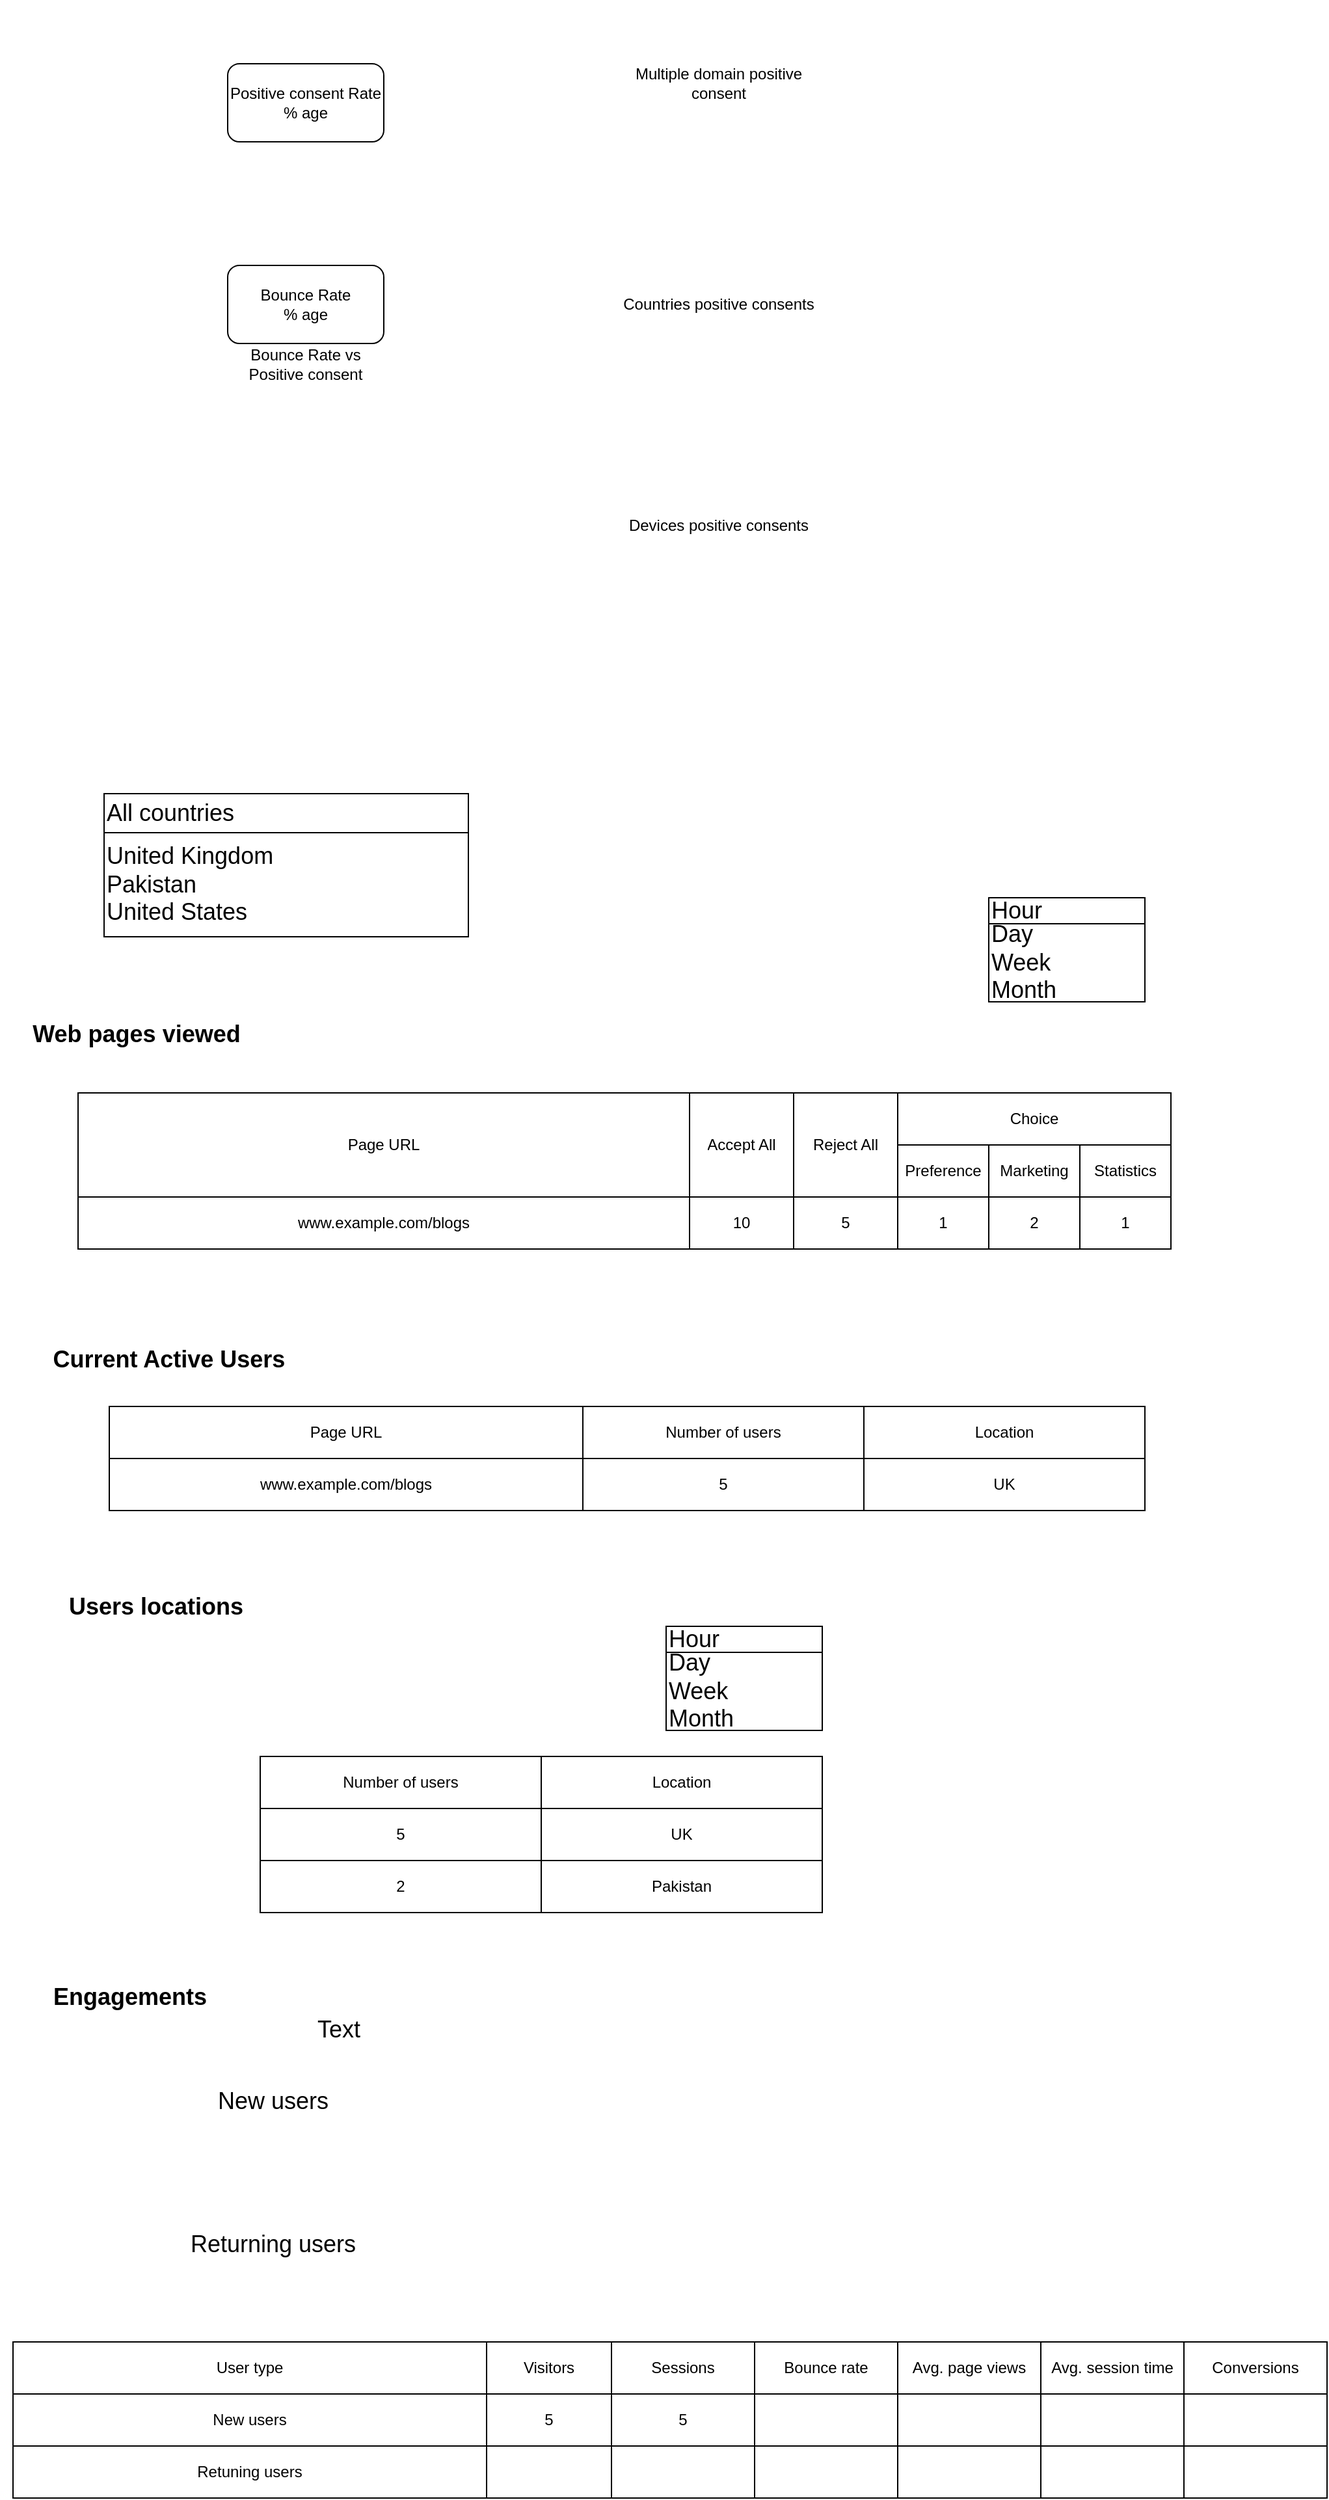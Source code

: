 <mxfile version="16.2.6" type="device"><diagram id="kST_x-yTh0hfSXZI16Aq" name="Page-1"><mxGraphModel dx="868" dy="482" grid="1" gridSize="10" guides="1" tooltips="1" connect="1" arrows="1" fold="1" page="1" pageScale="1" pageWidth="1169" pageHeight="827" math="0" shadow="0"><root><mxCell id="0"/><mxCell id="1" parent="0"/><mxCell id="CYPO5zu68g5ijzxsiNV8-1" value="Bounce Rate&lt;br&gt;% age" style="rounded=1;whiteSpace=wrap;html=1;" vertex="1" parent="1"><mxGeometry x="245" y="284" width="120" height="60" as="geometry"/></mxCell><mxCell id="CYPO5zu68g5ijzxsiNV8-3" value="Bounce Rate vs Positive consent" style="text;html=1;strokeColor=none;fillColor=none;align=center;verticalAlign=middle;whiteSpace=wrap;rounded=0;" vertex="1" parent="1"><mxGeometry x="240" y="345" width="130" height="30" as="geometry"/></mxCell><mxCell id="CYPO5zu68g5ijzxsiNV8-4" value="" style="shape=image;html=1;verticalAlign=top;verticalLabelPosition=bottom;labelBackgroundColor=#ffffff;imageAspect=0;aspect=fixed;image=https://cdn0.iconfinder.com/data/icons/business-collection-2027/60/pie-chart-6-128.png" vertex="1" parent="1"><mxGeometry x="760" y="80" width="128" height="128" as="geometry"/></mxCell><mxCell id="CYPO5zu68g5ijzxsiNV8-5" value="Multiple domain positive consent" style="text;html=1;strokeColor=none;fillColor=none;align=center;verticalAlign=middle;whiteSpace=wrap;rounded=0;" vertex="1" parent="1"><mxGeometry x="540" y="129" width="165" height="30" as="geometry"/></mxCell><mxCell id="CYPO5zu68g5ijzxsiNV8-6" value="" style="shape=image;html=1;verticalAlign=top;verticalLabelPosition=bottom;labelBackgroundColor=#ffffff;imageAspect=0;aspect=fixed;image=https://cdn0.iconfinder.com/data/icons/business-collection-2027/60/pie-chart-6-128.png" vertex="1" parent="1"><mxGeometry x="760" y="250" width="128" height="128" as="geometry"/></mxCell><mxCell id="CYPO5zu68g5ijzxsiNV8-7" value="Countries positive consents" style="text;html=1;strokeColor=none;fillColor=none;align=center;verticalAlign=middle;whiteSpace=wrap;rounded=0;" vertex="1" parent="1"><mxGeometry x="540" y="299" width="165" height="30" as="geometry"/></mxCell><mxCell id="CYPO5zu68g5ijzxsiNV8-8" value="" style="shape=image;html=1;verticalAlign=top;verticalLabelPosition=bottom;labelBackgroundColor=#ffffff;imageAspect=0;aspect=fixed;image=https://cdn0.iconfinder.com/data/icons/business-collection-2027/60/pie-chart-6-128.png" vertex="1" parent="1"><mxGeometry x="760" y="420" width="128" height="128" as="geometry"/></mxCell><mxCell id="CYPO5zu68g5ijzxsiNV8-9" value="Devices positive consents" style="text;html=1;strokeColor=none;fillColor=none;align=center;verticalAlign=middle;whiteSpace=wrap;rounded=0;" vertex="1" parent="1"><mxGeometry x="540" y="469" width="165" height="30" as="geometry"/></mxCell><mxCell id="CYPO5zu68g5ijzxsiNV8-10" value="&lt;font style=&quot;font-size: 18px&quot;&gt;&lt;b&gt;Web pages viewed&lt;/b&gt;&lt;/font&gt;" style="text;html=1;strokeColor=none;fillColor=none;align=center;verticalAlign=middle;whiteSpace=wrap;rounded=0;" vertex="1" parent="1"><mxGeometry x="90" y="860" width="170" height="30" as="geometry"/></mxCell><mxCell id="CYPO5zu68g5ijzxsiNV8-11" value="" style="shape=table;html=1;whiteSpace=wrap;startSize=0;container=1;collapsible=0;childLayout=tableLayout;" vertex="1" parent="1"><mxGeometry x="130" y="920" width="840" height="120" as="geometry"/></mxCell><mxCell id="CYPO5zu68g5ijzxsiNV8-12" value="" style="shape=tableRow;horizontal=0;startSize=0;swimlaneHead=0;swimlaneBody=0;top=0;left=0;bottom=0;right=0;collapsible=0;dropTarget=0;fillColor=none;points=[[0,0.5],[1,0.5]];portConstraint=eastwest;" vertex="1" parent="CYPO5zu68g5ijzxsiNV8-11"><mxGeometry width="840" height="40" as="geometry"/></mxCell><mxCell id="CYPO5zu68g5ijzxsiNV8-13" value="Page URL" style="shape=partialRectangle;html=1;whiteSpace=wrap;connectable=0;fillColor=none;top=0;left=0;bottom=0;right=0;overflow=hidden;rowspan=2;colspan=1;" vertex="1" parent="CYPO5zu68g5ijzxsiNV8-12"><mxGeometry width="470" height="80" as="geometry"><mxRectangle width="470" height="40" as="alternateBounds"/></mxGeometry></mxCell><mxCell id="CYPO5zu68g5ijzxsiNV8-14" value="Accept All" style="shape=partialRectangle;html=1;whiteSpace=wrap;connectable=0;fillColor=none;top=0;left=0;bottom=0;right=0;overflow=hidden;rowspan=2;colspan=1;" vertex="1" parent="CYPO5zu68g5ijzxsiNV8-12"><mxGeometry x="470" width="80" height="80" as="geometry"><mxRectangle width="80" height="40" as="alternateBounds"/></mxGeometry></mxCell><mxCell id="CYPO5zu68g5ijzxsiNV8-15" value="Reject All" style="shape=partialRectangle;html=1;whiteSpace=wrap;connectable=0;fillColor=none;top=0;left=0;bottom=0;right=0;overflow=hidden;rowspan=2;colspan=1;" vertex="1" parent="CYPO5zu68g5ijzxsiNV8-12"><mxGeometry x="550" width="80" height="80" as="geometry"><mxRectangle width="80" height="40" as="alternateBounds"/></mxGeometry></mxCell><mxCell id="CYPO5zu68g5ijzxsiNV8-24" value="Choice" style="shape=partialRectangle;html=1;whiteSpace=wrap;connectable=0;fillColor=none;top=0;left=0;bottom=0;right=0;overflow=hidden;rowspan=1;colspan=3;" vertex="1" parent="CYPO5zu68g5ijzxsiNV8-12"><mxGeometry x="630" width="210" height="40" as="geometry"><mxRectangle width="70" height="40" as="alternateBounds"/></mxGeometry></mxCell><mxCell id="CYPO5zu68g5ijzxsiNV8-27" style="shape=partialRectangle;html=1;whiteSpace=wrap;connectable=0;fillColor=none;top=0;left=0;bottom=0;right=0;overflow=hidden;" vertex="1" visible="0" parent="CYPO5zu68g5ijzxsiNV8-12"><mxGeometry x="700" width="70" height="40" as="geometry"><mxRectangle width="70" height="40" as="alternateBounds"/></mxGeometry></mxCell><mxCell id="CYPO5zu68g5ijzxsiNV8-30" style="shape=partialRectangle;html=1;whiteSpace=wrap;connectable=0;fillColor=none;top=0;left=0;bottom=0;right=0;overflow=hidden;" vertex="1" visible="0" parent="CYPO5zu68g5ijzxsiNV8-12"><mxGeometry x="770" width="70" height="40" as="geometry"><mxRectangle width="70" height="40" as="alternateBounds"/></mxGeometry></mxCell><mxCell id="CYPO5zu68g5ijzxsiNV8-16" value="" style="shape=tableRow;horizontal=0;startSize=0;swimlaneHead=0;swimlaneBody=0;top=0;left=0;bottom=0;right=0;collapsible=0;dropTarget=0;fillColor=none;points=[[0,0.5],[1,0.5]];portConstraint=eastwest;" vertex="1" parent="CYPO5zu68g5ijzxsiNV8-11"><mxGeometry y="40" width="840" height="40" as="geometry"/></mxCell><mxCell id="CYPO5zu68g5ijzxsiNV8-17" value="" style="shape=partialRectangle;html=1;whiteSpace=wrap;connectable=0;fillColor=none;top=0;left=0;bottom=0;right=0;overflow=hidden;" vertex="1" visible="0" parent="CYPO5zu68g5ijzxsiNV8-16"><mxGeometry width="470" height="40" as="geometry"><mxRectangle width="470" height="40" as="alternateBounds"/></mxGeometry></mxCell><mxCell id="CYPO5zu68g5ijzxsiNV8-18" value="" style="shape=partialRectangle;html=1;whiteSpace=wrap;connectable=0;fillColor=none;top=0;left=0;bottom=0;right=0;overflow=hidden;" vertex="1" visible="0" parent="CYPO5zu68g5ijzxsiNV8-16"><mxGeometry x="470" width="80" height="40" as="geometry"><mxRectangle width="80" height="40" as="alternateBounds"/></mxGeometry></mxCell><mxCell id="CYPO5zu68g5ijzxsiNV8-19" value="" style="shape=partialRectangle;html=1;whiteSpace=wrap;connectable=0;fillColor=none;top=0;left=0;bottom=0;right=0;overflow=hidden;" vertex="1" visible="0" parent="CYPO5zu68g5ijzxsiNV8-16"><mxGeometry x="550" width="80" height="40" as="geometry"><mxRectangle width="80" height="40" as="alternateBounds"/></mxGeometry></mxCell><mxCell id="CYPO5zu68g5ijzxsiNV8-25" value="Preference" style="shape=partialRectangle;html=1;whiteSpace=wrap;connectable=0;fillColor=none;top=0;left=0;bottom=0;right=0;overflow=hidden;" vertex="1" parent="CYPO5zu68g5ijzxsiNV8-16"><mxGeometry x="630" width="70" height="40" as="geometry"><mxRectangle width="70" height="40" as="alternateBounds"/></mxGeometry></mxCell><mxCell id="CYPO5zu68g5ijzxsiNV8-28" value="Marketing" style="shape=partialRectangle;html=1;whiteSpace=wrap;connectable=0;fillColor=none;top=0;left=0;bottom=0;right=0;overflow=hidden;" vertex="1" parent="CYPO5zu68g5ijzxsiNV8-16"><mxGeometry x="700" width="70" height="40" as="geometry"><mxRectangle width="70" height="40" as="alternateBounds"/></mxGeometry></mxCell><mxCell id="CYPO5zu68g5ijzxsiNV8-31" value="Statistics" style="shape=partialRectangle;html=1;whiteSpace=wrap;connectable=0;fillColor=none;top=0;left=0;bottom=0;right=0;overflow=hidden;" vertex="1" parent="CYPO5zu68g5ijzxsiNV8-16"><mxGeometry x="770" width="70" height="40" as="geometry"><mxRectangle width="70" height="40" as="alternateBounds"/></mxGeometry></mxCell><mxCell id="CYPO5zu68g5ijzxsiNV8-20" value="" style="shape=tableRow;horizontal=0;startSize=0;swimlaneHead=0;swimlaneBody=0;top=0;left=0;bottom=0;right=0;collapsible=0;dropTarget=0;fillColor=none;points=[[0,0.5],[1,0.5]];portConstraint=eastwest;" vertex="1" parent="CYPO5zu68g5ijzxsiNV8-11"><mxGeometry y="80" width="840" height="40" as="geometry"/></mxCell><mxCell id="CYPO5zu68g5ijzxsiNV8-21" value="www.example.com/blogs" style="shape=partialRectangle;html=1;whiteSpace=wrap;connectable=0;fillColor=none;top=0;left=0;bottom=0;right=0;overflow=hidden;" vertex="1" parent="CYPO5zu68g5ijzxsiNV8-20"><mxGeometry width="470" height="40" as="geometry"><mxRectangle width="470" height="40" as="alternateBounds"/></mxGeometry></mxCell><mxCell id="CYPO5zu68g5ijzxsiNV8-22" value="10" style="shape=partialRectangle;html=1;whiteSpace=wrap;connectable=0;fillColor=none;top=0;left=0;bottom=0;right=0;overflow=hidden;" vertex="1" parent="CYPO5zu68g5ijzxsiNV8-20"><mxGeometry x="470" width="80" height="40" as="geometry"><mxRectangle width="80" height="40" as="alternateBounds"/></mxGeometry></mxCell><mxCell id="CYPO5zu68g5ijzxsiNV8-23" value="5" style="shape=partialRectangle;html=1;whiteSpace=wrap;connectable=0;fillColor=none;top=0;left=0;bottom=0;right=0;overflow=hidden;pointerEvents=1;" vertex="1" parent="CYPO5zu68g5ijzxsiNV8-20"><mxGeometry x="550" width="80" height="40" as="geometry"><mxRectangle width="80" height="40" as="alternateBounds"/></mxGeometry></mxCell><mxCell id="CYPO5zu68g5ijzxsiNV8-26" value="1" style="shape=partialRectangle;html=1;whiteSpace=wrap;connectable=0;fillColor=none;top=0;left=0;bottom=0;right=0;overflow=hidden;pointerEvents=1;" vertex="1" parent="CYPO5zu68g5ijzxsiNV8-20"><mxGeometry x="630" width="70" height="40" as="geometry"><mxRectangle width="70" height="40" as="alternateBounds"/></mxGeometry></mxCell><mxCell id="CYPO5zu68g5ijzxsiNV8-29" value="2" style="shape=partialRectangle;html=1;whiteSpace=wrap;connectable=0;fillColor=none;top=0;left=0;bottom=0;right=0;overflow=hidden;pointerEvents=1;" vertex="1" parent="CYPO5zu68g5ijzxsiNV8-20"><mxGeometry x="700" width="70" height="40" as="geometry"><mxRectangle width="70" height="40" as="alternateBounds"/></mxGeometry></mxCell><mxCell id="CYPO5zu68g5ijzxsiNV8-32" value="1" style="shape=partialRectangle;html=1;whiteSpace=wrap;connectable=0;fillColor=none;top=0;left=0;bottom=0;right=0;overflow=hidden;pointerEvents=1;" vertex="1" parent="CYPO5zu68g5ijzxsiNV8-20"><mxGeometry x="770" width="70" height="40" as="geometry"><mxRectangle width="70" height="40" as="alternateBounds"/></mxGeometry></mxCell><mxCell id="CYPO5zu68g5ijzxsiNV8-34" value="" style="shape=image;html=1;verticalAlign=top;verticalLabelPosition=bottom;labelBackgroundColor=#ffffff;imageAspect=0;aspect=fixed;image=https://cdn2.iconfinder.com/data/icons/whcompare-isometric-web-hosting-servers/50/connected-globe-128.png;fontSize=18;" vertex="1" parent="1"><mxGeometry x="520" y="630" width="220" height="220" as="geometry"/></mxCell><mxCell id="CYPO5zu68g5ijzxsiNV8-35" value="All countries" style="rounded=0;whiteSpace=wrap;html=1;fontSize=18;align=left;" vertex="1" parent="1"><mxGeometry x="150" y="690" width="280" height="30" as="geometry"/></mxCell><mxCell id="CYPO5zu68g5ijzxsiNV8-36" value="" style="shape=image;html=1;verticalAlign=top;verticalLabelPosition=bottom;labelBackgroundColor=#ffffff;imageAspect=0;aspect=fixed;image=https://cdn2.iconfinder.com/data/icons/navigation-set-arrows-part-two/32/Arrow_Drop_Down_Circle-128.png;fontSize=18;" vertex="1" parent="1"><mxGeometry x="400" y="690" width="30" height="30" as="geometry"/></mxCell><mxCell id="CYPO5zu68g5ijzxsiNV8-38" value="United Kingdom&lt;br&gt;Pakistan&lt;br&gt;United States" style="rounded=0;whiteSpace=wrap;html=1;fontSize=18;align=left;" vertex="1" parent="1"><mxGeometry x="150" y="720" width="280" height="80" as="geometry"/></mxCell><mxCell id="CYPO5zu68g5ijzxsiNV8-42" value="" style="edgeStyle=orthogonalEdgeStyle;rounded=0;orthogonalLoop=1;jettySize=auto;html=1;fontSize=18;" edge="1" parent="1" source="CYPO5zu68g5ijzxsiNV8-39" target="CYPO5zu68g5ijzxsiNV8-41"><mxGeometry relative="1" as="geometry"/></mxCell><mxCell id="CYPO5zu68g5ijzxsiNV8-39" value="Hour" style="rounded=0;whiteSpace=wrap;html=1;fontSize=18;align=left;" vertex="1" parent="1"><mxGeometry x="830" y="770" width="120" height="20" as="geometry"/></mxCell><mxCell id="CYPO5zu68g5ijzxsiNV8-40" value="" style="shape=image;html=1;verticalAlign=top;verticalLabelPosition=bottom;labelBackgroundColor=#ffffff;imageAspect=0;aspect=fixed;image=https://cdn2.iconfinder.com/data/icons/navigation-set-arrows-part-two/32/Arrow_Drop_Down_Circle-128.png;fontSize=18;" vertex="1" parent="1"><mxGeometry x="930" y="770" width="20" height="20" as="geometry"/></mxCell><mxCell id="CYPO5zu68g5ijzxsiNV8-41" value="Day&lt;br&gt;Week&lt;br&gt;Month" style="rounded=0;whiteSpace=wrap;html=1;fontSize=18;align=left;" vertex="1" parent="1"><mxGeometry x="830" y="790" width="120" height="60" as="geometry"/></mxCell><mxCell id="CYPO5zu68g5ijzxsiNV8-43" value="Positive consent Rate&lt;br&gt;% age" style="rounded=1;whiteSpace=wrap;html=1;" vertex="1" parent="1"><mxGeometry x="245" y="129" width="120" height="60" as="geometry"/></mxCell><mxCell id="CYPO5zu68g5ijzxsiNV8-44" value="" style="shape=table;html=1;whiteSpace=wrap;startSize=0;container=1;collapsible=0;childLayout=tableLayout;" vertex="1" parent="1"><mxGeometry x="154" y="1161" width="796" height="80" as="geometry"/></mxCell><mxCell id="CYPO5zu68g5ijzxsiNV8-45" value="" style="shape=tableRow;horizontal=0;startSize=0;swimlaneHead=0;swimlaneBody=0;top=0;left=0;bottom=0;right=0;collapsible=0;dropTarget=0;fillColor=none;points=[[0,0.5],[1,0.5]];portConstraint=eastwest;" vertex="1" parent="CYPO5zu68g5ijzxsiNV8-44"><mxGeometry width="796" height="40" as="geometry"/></mxCell><mxCell id="CYPO5zu68g5ijzxsiNV8-46" value="Page URL" style="shape=partialRectangle;html=1;whiteSpace=wrap;connectable=0;fillColor=none;top=0;left=0;bottom=0;right=0;overflow=hidden;" vertex="1" parent="CYPO5zu68g5ijzxsiNV8-45"><mxGeometry width="364" height="40" as="geometry"><mxRectangle width="364" height="40" as="alternateBounds"/></mxGeometry></mxCell><mxCell id="CYPO5zu68g5ijzxsiNV8-48" value="Number of users" style="shape=partialRectangle;html=1;whiteSpace=wrap;connectable=0;fillColor=none;top=0;left=0;bottom=0;right=0;overflow=hidden;" vertex="1" parent="CYPO5zu68g5ijzxsiNV8-45"><mxGeometry x="364" width="216" height="40" as="geometry"><mxRectangle width="216" height="40" as="alternateBounds"/></mxGeometry></mxCell><mxCell id="CYPO5zu68g5ijzxsiNV8-67" value="Location" style="shape=partialRectangle;html=1;whiteSpace=wrap;connectable=0;fillColor=none;top=0;left=0;bottom=0;right=0;overflow=hidden;" vertex="1" parent="CYPO5zu68g5ijzxsiNV8-45"><mxGeometry x="580" width="216" height="40" as="geometry"><mxRectangle width="216" height="40" as="alternateBounds"/></mxGeometry></mxCell><mxCell id="CYPO5zu68g5ijzxsiNV8-59" value="" style="shape=tableRow;horizontal=0;startSize=0;swimlaneHead=0;swimlaneBody=0;top=0;left=0;bottom=0;right=0;collapsible=0;dropTarget=0;fillColor=none;points=[[0,0.5],[1,0.5]];portConstraint=eastwest;" vertex="1" parent="CYPO5zu68g5ijzxsiNV8-44"><mxGeometry y="40" width="796" height="40" as="geometry"/></mxCell><mxCell id="CYPO5zu68g5ijzxsiNV8-60" value="www.example.com/blogs" style="shape=partialRectangle;html=1;whiteSpace=wrap;connectable=0;fillColor=none;top=0;left=0;bottom=0;right=0;overflow=hidden;" vertex="1" parent="CYPO5zu68g5ijzxsiNV8-59"><mxGeometry width="364" height="40" as="geometry"><mxRectangle width="364" height="40" as="alternateBounds"/></mxGeometry></mxCell><mxCell id="CYPO5zu68g5ijzxsiNV8-62" value="5" style="shape=partialRectangle;html=1;whiteSpace=wrap;connectable=0;fillColor=none;top=0;left=0;bottom=0;right=0;overflow=hidden;pointerEvents=1;" vertex="1" parent="CYPO5zu68g5ijzxsiNV8-59"><mxGeometry x="364" width="216" height="40" as="geometry"><mxRectangle width="216" height="40" as="alternateBounds"/></mxGeometry></mxCell><mxCell id="CYPO5zu68g5ijzxsiNV8-68" value="UK" style="shape=partialRectangle;html=1;whiteSpace=wrap;connectable=0;fillColor=none;top=0;left=0;bottom=0;right=0;overflow=hidden;pointerEvents=1;" vertex="1" parent="CYPO5zu68g5ijzxsiNV8-59"><mxGeometry x="580" width="216" height="40" as="geometry"><mxRectangle width="216" height="40" as="alternateBounds"/></mxGeometry></mxCell><mxCell id="CYPO5zu68g5ijzxsiNV8-66" value="&lt;font style=&quot;font-size: 18px&quot;&gt;&lt;b&gt;Current Active Users&lt;/b&gt;&lt;/font&gt;" style="text;html=1;strokeColor=none;fillColor=none;align=center;verticalAlign=middle;whiteSpace=wrap;rounded=0;" vertex="1" parent="1"><mxGeometry x="100" y="1110" width="200" height="30" as="geometry"/></mxCell><mxCell id="CYPO5zu68g5ijzxsiNV8-69" value="&lt;font style=&quot;font-size: 18px&quot;&gt;&lt;b&gt;Users locations&lt;/b&gt;&lt;/font&gt;" style="text;html=1;strokeColor=none;fillColor=none;align=center;verticalAlign=middle;whiteSpace=wrap;rounded=0;" vertex="1" parent="1"><mxGeometry x="90" y="1300" width="200" height="30" as="geometry"/></mxCell><mxCell id="CYPO5zu68g5ijzxsiNV8-70" value="" style="shape=table;html=1;whiteSpace=wrap;startSize=0;container=1;collapsible=0;childLayout=tableLayout;" vertex="1" parent="1"><mxGeometry x="270" y="1430" width="432" height="120" as="geometry"/></mxCell><mxCell id="CYPO5zu68g5ijzxsiNV8-71" value="" style="shape=tableRow;horizontal=0;startSize=0;swimlaneHead=0;swimlaneBody=0;top=0;left=0;bottom=0;right=0;collapsible=0;dropTarget=0;fillColor=none;points=[[0,0.5],[1,0.5]];portConstraint=eastwest;" vertex="1" parent="CYPO5zu68g5ijzxsiNV8-70"><mxGeometry width="432" height="40" as="geometry"/></mxCell><mxCell id="CYPO5zu68g5ijzxsiNV8-73" value="Number of users" style="shape=partialRectangle;html=1;whiteSpace=wrap;connectable=0;fillColor=none;top=0;left=0;bottom=0;right=0;overflow=hidden;" vertex="1" parent="CYPO5zu68g5ijzxsiNV8-71"><mxGeometry width="216" height="40" as="geometry"><mxRectangle width="216" height="40" as="alternateBounds"/></mxGeometry></mxCell><mxCell id="CYPO5zu68g5ijzxsiNV8-74" value="Location" style="shape=partialRectangle;html=1;whiteSpace=wrap;connectable=0;fillColor=none;top=0;left=0;bottom=0;right=0;overflow=hidden;" vertex="1" parent="CYPO5zu68g5ijzxsiNV8-71"><mxGeometry x="216" width="216" height="40" as="geometry"><mxRectangle width="216" height="40" as="alternateBounds"/></mxGeometry></mxCell><mxCell id="CYPO5zu68g5ijzxsiNV8-75" value="" style="shape=tableRow;horizontal=0;startSize=0;swimlaneHead=0;swimlaneBody=0;top=0;left=0;bottom=0;right=0;collapsible=0;dropTarget=0;fillColor=none;points=[[0,0.5],[1,0.5]];portConstraint=eastwest;" vertex="1" parent="CYPO5zu68g5ijzxsiNV8-70"><mxGeometry y="40" width="432" height="40" as="geometry"/></mxCell><mxCell id="CYPO5zu68g5ijzxsiNV8-77" value="5" style="shape=partialRectangle;html=1;whiteSpace=wrap;connectable=0;fillColor=none;top=0;left=0;bottom=0;right=0;overflow=hidden;pointerEvents=1;" vertex="1" parent="CYPO5zu68g5ijzxsiNV8-75"><mxGeometry width="216" height="40" as="geometry"><mxRectangle width="216" height="40" as="alternateBounds"/></mxGeometry></mxCell><mxCell id="CYPO5zu68g5ijzxsiNV8-78" value="UK" style="shape=partialRectangle;html=1;whiteSpace=wrap;connectable=0;fillColor=none;top=0;left=0;bottom=0;right=0;overflow=hidden;pointerEvents=1;" vertex="1" parent="CYPO5zu68g5ijzxsiNV8-75"><mxGeometry x="216" width="216" height="40" as="geometry"><mxRectangle width="216" height="40" as="alternateBounds"/></mxGeometry></mxCell><mxCell id="CYPO5zu68g5ijzxsiNV8-79" style="shape=tableRow;horizontal=0;startSize=0;swimlaneHead=0;swimlaneBody=0;top=0;left=0;bottom=0;right=0;collapsible=0;dropTarget=0;fillColor=none;points=[[0,0.5],[1,0.5]];portConstraint=eastwest;" vertex="1" parent="CYPO5zu68g5ijzxsiNV8-70"><mxGeometry y="80" width="432" height="40" as="geometry"/></mxCell><mxCell id="CYPO5zu68g5ijzxsiNV8-80" value="2" style="shape=partialRectangle;html=1;whiteSpace=wrap;connectable=0;fillColor=none;top=0;left=0;bottom=0;right=0;overflow=hidden;pointerEvents=1;" vertex="1" parent="CYPO5zu68g5ijzxsiNV8-79"><mxGeometry width="216" height="40" as="geometry"><mxRectangle width="216" height="40" as="alternateBounds"/></mxGeometry></mxCell><mxCell id="CYPO5zu68g5ijzxsiNV8-81" value="Pakistan" style="shape=partialRectangle;html=1;whiteSpace=wrap;connectable=0;fillColor=none;top=0;left=0;bottom=0;right=0;overflow=hidden;pointerEvents=1;" vertex="1" parent="CYPO5zu68g5ijzxsiNV8-79"><mxGeometry x="216" width="216" height="40" as="geometry"><mxRectangle width="216" height="40" as="alternateBounds"/></mxGeometry></mxCell><mxCell id="CYPO5zu68g5ijzxsiNV8-82" value="" style="edgeStyle=orthogonalEdgeStyle;rounded=0;orthogonalLoop=1;jettySize=auto;html=1;fontSize=18;" edge="1" parent="1" source="CYPO5zu68g5ijzxsiNV8-83" target="CYPO5zu68g5ijzxsiNV8-85"><mxGeometry relative="1" as="geometry"/></mxCell><mxCell id="CYPO5zu68g5ijzxsiNV8-83" value="Hour" style="rounded=0;whiteSpace=wrap;html=1;fontSize=18;align=left;" vertex="1" parent="1"><mxGeometry x="582" y="1330" width="120" height="20" as="geometry"/></mxCell><mxCell id="CYPO5zu68g5ijzxsiNV8-84" value="" style="shape=image;html=1;verticalAlign=top;verticalLabelPosition=bottom;labelBackgroundColor=#ffffff;imageAspect=0;aspect=fixed;image=https://cdn2.iconfinder.com/data/icons/navigation-set-arrows-part-two/32/Arrow_Drop_Down_Circle-128.png;fontSize=18;" vertex="1" parent="1"><mxGeometry x="682" y="1330" width="20" height="20" as="geometry"/></mxCell><mxCell id="CYPO5zu68g5ijzxsiNV8-85" value="Day&lt;br&gt;Week&lt;br&gt;Month" style="rounded=0;whiteSpace=wrap;html=1;fontSize=18;align=left;" vertex="1" parent="1"><mxGeometry x="582" y="1350" width="120" height="60" as="geometry"/></mxCell><mxCell id="CYPO5zu68g5ijzxsiNV8-86" value="&lt;font style=&quot;font-size: 18px&quot;&gt;&lt;b&gt;Engagements&lt;/b&gt;&lt;/font&gt;" style="text;html=1;strokeColor=none;fillColor=none;align=center;verticalAlign=middle;whiteSpace=wrap;rounded=0;" vertex="1" parent="1"><mxGeometry x="70" y="1600" width="200" height="30" as="geometry"/></mxCell><mxCell id="CYPO5zu68g5ijzxsiNV8-87" value="" style="shape=table;html=1;whiteSpace=wrap;startSize=0;container=1;collapsible=0;childLayout=tableLayout;" vertex="1" parent="1"><mxGeometry x="80" y="1880" width="1010" height="120" as="geometry"/></mxCell><mxCell id="CYPO5zu68g5ijzxsiNV8-88" value="" style="shape=tableRow;horizontal=0;startSize=0;swimlaneHead=0;swimlaneBody=0;top=0;left=0;bottom=0;right=0;collapsible=0;dropTarget=0;fillColor=none;points=[[0,0.5],[1,0.5]];portConstraint=eastwest;" vertex="1" parent="CYPO5zu68g5ijzxsiNV8-87"><mxGeometry width="1010" height="40" as="geometry"/></mxCell><mxCell id="CYPO5zu68g5ijzxsiNV8-89" value="User type" style="shape=partialRectangle;html=1;whiteSpace=wrap;connectable=0;fillColor=none;top=0;left=0;bottom=0;right=0;overflow=hidden;" vertex="1" parent="CYPO5zu68g5ijzxsiNV8-88"><mxGeometry width="364" height="40" as="geometry"><mxRectangle width="364" height="40" as="alternateBounds"/></mxGeometry></mxCell><mxCell id="CYPO5zu68g5ijzxsiNV8-90" value="Visitors" style="shape=partialRectangle;html=1;whiteSpace=wrap;connectable=0;fillColor=none;top=0;left=0;bottom=0;right=0;overflow=hidden;" vertex="1" parent="CYPO5zu68g5ijzxsiNV8-88"><mxGeometry x="364" width="96" height="40" as="geometry"><mxRectangle width="96" height="40" as="alternateBounds"/></mxGeometry></mxCell><mxCell id="CYPO5zu68g5ijzxsiNV8-91" value="Sessions" style="shape=partialRectangle;html=1;whiteSpace=wrap;connectable=0;fillColor=none;top=0;left=0;bottom=0;right=0;overflow=hidden;" vertex="1" parent="CYPO5zu68g5ijzxsiNV8-88"><mxGeometry x="460" width="110" height="40" as="geometry"><mxRectangle width="110" height="40" as="alternateBounds"/></mxGeometry></mxCell><mxCell id="CYPO5zu68g5ijzxsiNV8-100" value="Bounce rate" style="shape=partialRectangle;html=1;whiteSpace=wrap;connectable=0;fillColor=none;top=0;left=0;bottom=0;right=0;overflow=hidden;" vertex="1" parent="CYPO5zu68g5ijzxsiNV8-88"><mxGeometry x="570" width="110" height="40" as="geometry"><mxRectangle width="110" height="40" as="alternateBounds"/></mxGeometry></mxCell><mxCell id="CYPO5zu68g5ijzxsiNV8-103" value="Avg. page views" style="shape=partialRectangle;html=1;whiteSpace=wrap;connectable=0;fillColor=none;top=0;left=0;bottom=0;right=0;overflow=hidden;" vertex="1" parent="CYPO5zu68g5ijzxsiNV8-88"><mxGeometry x="680" width="110" height="40" as="geometry"><mxRectangle width="110" height="40" as="alternateBounds"/></mxGeometry></mxCell><mxCell id="CYPO5zu68g5ijzxsiNV8-106" value="Avg. session time" style="shape=partialRectangle;html=1;whiteSpace=wrap;connectable=0;fillColor=none;top=0;left=0;bottom=0;right=0;overflow=hidden;" vertex="1" parent="CYPO5zu68g5ijzxsiNV8-88"><mxGeometry x="790" width="110" height="40" as="geometry"><mxRectangle width="110" height="40" as="alternateBounds"/></mxGeometry></mxCell><mxCell id="CYPO5zu68g5ijzxsiNV8-109" value="Conversions" style="shape=partialRectangle;html=1;whiteSpace=wrap;connectable=0;fillColor=none;top=0;left=0;bottom=0;right=0;overflow=hidden;" vertex="1" parent="CYPO5zu68g5ijzxsiNV8-88"><mxGeometry x="900" width="110" height="40" as="geometry"><mxRectangle width="110" height="40" as="alternateBounds"/></mxGeometry></mxCell><mxCell id="CYPO5zu68g5ijzxsiNV8-92" value="" style="shape=tableRow;horizontal=0;startSize=0;swimlaneHead=0;swimlaneBody=0;top=0;left=0;bottom=0;right=0;collapsible=0;dropTarget=0;fillColor=none;points=[[0,0.5],[1,0.5]];portConstraint=eastwest;" vertex="1" parent="CYPO5zu68g5ijzxsiNV8-87"><mxGeometry y="40" width="1010" height="40" as="geometry"/></mxCell><mxCell id="CYPO5zu68g5ijzxsiNV8-93" value="New users" style="shape=partialRectangle;html=1;whiteSpace=wrap;connectable=0;fillColor=none;top=0;left=0;bottom=0;right=0;overflow=hidden;" vertex="1" parent="CYPO5zu68g5ijzxsiNV8-92"><mxGeometry width="364" height="40" as="geometry"><mxRectangle width="364" height="40" as="alternateBounds"/></mxGeometry></mxCell><mxCell id="CYPO5zu68g5ijzxsiNV8-94" value="5" style="shape=partialRectangle;html=1;whiteSpace=wrap;connectable=0;fillColor=none;top=0;left=0;bottom=0;right=0;overflow=hidden;pointerEvents=1;" vertex="1" parent="CYPO5zu68g5ijzxsiNV8-92"><mxGeometry x="364" width="96" height="40" as="geometry"><mxRectangle width="96" height="40" as="alternateBounds"/></mxGeometry></mxCell><mxCell id="CYPO5zu68g5ijzxsiNV8-95" value="5" style="shape=partialRectangle;html=1;whiteSpace=wrap;connectable=0;fillColor=none;top=0;left=0;bottom=0;right=0;overflow=hidden;pointerEvents=1;" vertex="1" parent="CYPO5zu68g5ijzxsiNV8-92"><mxGeometry x="460" width="110" height="40" as="geometry"><mxRectangle width="110" height="40" as="alternateBounds"/></mxGeometry></mxCell><mxCell id="CYPO5zu68g5ijzxsiNV8-101" style="shape=partialRectangle;html=1;whiteSpace=wrap;connectable=0;fillColor=none;top=0;left=0;bottom=0;right=0;overflow=hidden;pointerEvents=1;" vertex="1" parent="CYPO5zu68g5ijzxsiNV8-92"><mxGeometry x="570" width="110" height="40" as="geometry"><mxRectangle width="110" height="40" as="alternateBounds"/></mxGeometry></mxCell><mxCell id="CYPO5zu68g5ijzxsiNV8-104" style="shape=partialRectangle;html=1;whiteSpace=wrap;connectable=0;fillColor=none;top=0;left=0;bottom=0;right=0;overflow=hidden;pointerEvents=1;" vertex="1" parent="CYPO5zu68g5ijzxsiNV8-92"><mxGeometry x="680" width="110" height="40" as="geometry"><mxRectangle width="110" height="40" as="alternateBounds"/></mxGeometry></mxCell><mxCell id="CYPO5zu68g5ijzxsiNV8-107" style="shape=partialRectangle;html=1;whiteSpace=wrap;connectable=0;fillColor=none;top=0;left=0;bottom=0;right=0;overflow=hidden;pointerEvents=1;" vertex="1" parent="CYPO5zu68g5ijzxsiNV8-92"><mxGeometry x="790" width="110" height="40" as="geometry"><mxRectangle width="110" height="40" as="alternateBounds"/></mxGeometry></mxCell><mxCell id="CYPO5zu68g5ijzxsiNV8-110" style="shape=partialRectangle;html=1;whiteSpace=wrap;connectable=0;fillColor=none;top=0;left=0;bottom=0;right=0;overflow=hidden;pointerEvents=1;" vertex="1" parent="CYPO5zu68g5ijzxsiNV8-92"><mxGeometry x="900" width="110" height="40" as="geometry"><mxRectangle width="110" height="40" as="alternateBounds"/></mxGeometry></mxCell><mxCell id="CYPO5zu68g5ijzxsiNV8-96" style="shape=tableRow;horizontal=0;startSize=0;swimlaneHead=0;swimlaneBody=0;top=0;left=0;bottom=0;right=0;collapsible=0;dropTarget=0;fillColor=none;points=[[0,0.5],[1,0.5]];portConstraint=eastwest;" vertex="1" parent="CYPO5zu68g5ijzxsiNV8-87"><mxGeometry y="80" width="1010" height="40" as="geometry"/></mxCell><mxCell id="CYPO5zu68g5ijzxsiNV8-97" value="Retuning users" style="shape=partialRectangle;html=1;whiteSpace=wrap;connectable=0;fillColor=none;top=0;left=0;bottom=0;right=0;overflow=hidden;" vertex="1" parent="CYPO5zu68g5ijzxsiNV8-96"><mxGeometry width="364" height="40" as="geometry"><mxRectangle width="364" height="40" as="alternateBounds"/></mxGeometry></mxCell><mxCell id="CYPO5zu68g5ijzxsiNV8-98" style="shape=partialRectangle;html=1;whiteSpace=wrap;connectable=0;fillColor=none;top=0;left=0;bottom=0;right=0;overflow=hidden;pointerEvents=1;" vertex="1" parent="CYPO5zu68g5ijzxsiNV8-96"><mxGeometry x="364" width="96" height="40" as="geometry"><mxRectangle width="96" height="40" as="alternateBounds"/></mxGeometry></mxCell><mxCell id="CYPO5zu68g5ijzxsiNV8-99" style="shape=partialRectangle;html=1;whiteSpace=wrap;connectable=0;fillColor=none;top=0;left=0;bottom=0;right=0;overflow=hidden;pointerEvents=1;" vertex="1" parent="CYPO5zu68g5ijzxsiNV8-96"><mxGeometry x="460" width="110" height="40" as="geometry"><mxRectangle width="110" height="40" as="alternateBounds"/></mxGeometry></mxCell><mxCell id="CYPO5zu68g5ijzxsiNV8-102" style="shape=partialRectangle;html=1;whiteSpace=wrap;connectable=0;fillColor=none;top=0;left=0;bottom=0;right=0;overflow=hidden;pointerEvents=1;" vertex="1" parent="CYPO5zu68g5ijzxsiNV8-96"><mxGeometry x="570" width="110" height="40" as="geometry"><mxRectangle width="110" height="40" as="alternateBounds"/></mxGeometry></mxCell><mxCell id="CYPO5zu68g5ijzxsiNV8-105" style="shape=partialRectangle;html=1;whiteSpace=wrap;connectable=0;fillColor=none;top=0;left=0;bottom=0;right=0;overflow=hidden;pointerEvents=1;" vertex="1" parent="CYPO5zu68g5ijzxsiNV8-96"><mxGeometry x="680" width="110" height="40" as="geometry"><mxRectangle width="110" height="40" as="alternateBounds"/></mxGeometry></mxCell><mxCell id="CYPO5zu68g5ijzxsiNV8-108" style="shape=partialRectangle;html=1;whiteSpace=wrap;connectable=0;fillColor=none;top=0;left=0;bottom=0;right=0;overflow=hidden;pointerEvents=1;" vertex="1" parent="CYPO5zu68g5ijzxsiNV8-96"><mxGeometry x="790" width="110" height="40" as="geometry"><mxRectangle width="110" height="40" as="alternateBounds"/></mxGeometry></mxCell><mxCell id="CYPO5zu68g5ijzxsiNV8-111" style="shape=partialRectangle;html=1;whiteSpace=wrap;connectable=0;fillColor=none;top=0;left=0;bottom=0;right=0;overflow=hidden;pointerEvents=1;" vertex="1" parent="CYPO5zu68g5ijzxsiNV8-96"><mxGeometry x="900" width="110" height="40" as="geometry"><mxRectangle width="110" height="40" as="alternateBounds"/></mxGeometry></mxCell><mxCell id="CYPO5zu68g5ijzxsiNV8-114" value="" style="shape=image;html=1;verticalAlign=top;verticalLabelPosition=bottom;labelBackgroundColor=#ffffff;imageAspect=0;aspect=fixed;image=https://cdn1.iconfinder.com/data/icons/ios-11-glyphs/30/line_chart-128.png;fontSize=18;" vertex="1" parent="1"><mxGeometry x="390" y="1600" width="260" height="260" as="geometry"/></mxCell><mxCell id="CYPO5zu68g5ijzxsiNV8-115" value="New users" style="text;html=1;strokeColor=none;fillColor=none;align=center;verticalAlign=middle;whiteSpace=wrap;rounded=0;fontSize=18;" vertex="1" parent="1"><mxGeometry x="210" y="1680" width="140" height="30" as="geometry"/></mxCell><mxCell id="CYPO5zu68g5ijzxsiNV8-116" value="Returning users" style="text;html=1;strokeColor=none;fillColor=none;align=center;verticalAlign=middle;whiteSpace=wrap;rounded=0;fontSize=18;" vertex="1" parent="1"><mxGeometry x="210" y="1790" width="140" height="30" as="geometry"/></mxCell><mxCell id="CYPO5zu68g5ijzxsiNV8-117" value="Text" style="text;html=1;align=center;verticalAlign=middle;resizable=0;points=[];autosize=1;strokeColor=none;fillColor=none;fontSize=18;" vertex="1" parent="1"><mxGeometry x="310" y="1630" width="40" height="20" as="geometry"/></mxCell></root></mxGraphModel></diagram></mxfile>